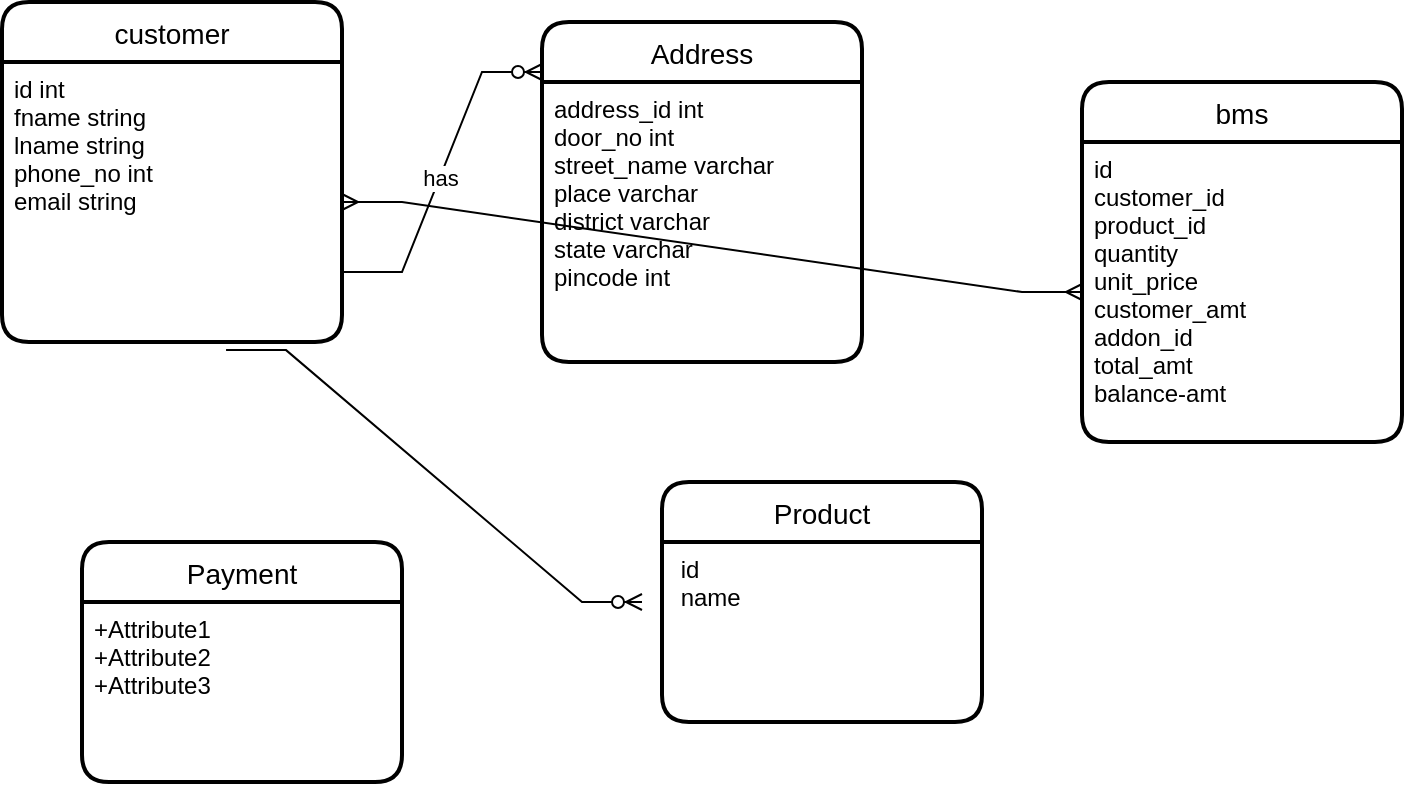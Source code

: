 <mxfile version="16.2.6" type="device"><diagram id="l6ZIJPibJRubBtMbtgLE" name="Page-1"><mxGraphModel dx="1102" dy="614" grid="1" gridSize="10" guides="1" tooltips="1" connect="1" arrows="1" fold="1" page="1" pageScale="1" pageWidth="850" pageHeight="1100" math="0" shadow="0"><root><mxCell id="0"/><mxCell id="1" parent="0"/><mxCell id="MA23a056DPqpcluLUV0x-16" value="customer" style="swimlane;childLayout=stackLayout;horizontal=1;startSize=30;horizontalStack=0;rounded=1;fontSize=14;fontStyle=0;strokeWidth=2;resizeParent=0;resizeLast=1;shadow=0;dashed=0;align=center;" parent="1" vertex="1"><mxGeometry x="10" y="20" width="170" height="170" as="geometry"/></mxCell><mxCell id="MA23a056DPqpcluLUV0x-17" value="id int&#10;fname string&#10;lname string&#10;phone_no int&#10;email string&#10;" style="align=left;strokeColor=none;fillColor=none;spacingLeft=4;fontSize=12;verticalAlign=top;resizable=0;rotatable=0;part=1;" parent="MA23a056DPqpcluLUV0x-16" vertex="1"><mxGeometry y="30" width="170" height="140" as="geometry"/></mxCell><mxCell id="MA23a056DPqpcluLUV0x-19" value="Address" style="swimlane;childLayout=stackLayout;horizontal=1;startSize=30;horizontalStack=0;rounded=1;fontSize=14;fontStyle=0;strokeWidth=2;resizeParent=0;resizeLast=1;shadow=0;dashed=0;align=center;" parent="1" vertex="1"><mxGeometry x="280" y="30" width="160" height="170" as="geometry"/></mxCell><mxCell id="MA23a056DPqpcluLUV0x-20" value="address_id int&#10;door_no int&#10;street_name varchar&#10;place varchar&#10;district varchar&#10;state varchar&#10;pincode int" style="align=left;strokeColor=none;fillColor=none;spacingLeft=4;fontSize=12;verticalAlign=top;resizable=0;rotatable=0;part=1;" parent="MA23a056DPqpcluLUV0x-19" vertex="1"><mxGeometry y="30" width="160" height="140" as="geometry"/></mxCell><mxCell id="MA23a056DPqpcluLUV0x-22" value="" style="edgeStyle=entityRelationEdgeStyle;fontSize=12;html=1;endArrow=ERzeroToMany;endFill=1;rounded=0;" parent="1" edge="1"><mxGeometry width="100" height="100" relative="1" as="geometry"><mxPoint x="180" y="155" as="sourcePoint"/><mxPoint x="280" y="55" as="targetPoint"/></mxGeometry></mxCell><mxCell id="MA23a056DPqpcluLUV0x-24" value="has" style="edgeLabel;html=1;align=center;verticalAlign=middle;resizable=0;points=[];" parent="MA23a056DPqpcluLUV0x-22" vertex="1" connectable="0"><mxGeometry x="-0.053" relative="1" as="geometry"><mxPoint y="-1" as="offset"/></mxGeometry></mxCell><mxCell id="MA23a056DPqpcluLUV0x-25" value="Product" style="swimlane;childLayout=stackLayout;horizontal=1;startSize=30;horizontalStack=0;rounded=1;fontSize=14;fontStyle=0;strokeWidth=2;resizeParent=0;resizeLast=1;shadow=0;dashed=0;align=center;" parent="1" vertex="1"><mxGeometry x="340" y="260" width="160" height="120" as="geometry"/></mxCell><mxCell id="MA23a056DPqpcluLUV0x-26" value=" id&#10; name&#10; " style="align=left;strokeColor=none;fillColor=none;spacingLeft=4;fontSize=12;verticalAlign=top;resizable=0;rotatable=0;part=1;" parent="MA23a056DPqpcluLUV0x-25" vertex="1"><mxGeometry y="30" width="160" height="90" as="geometry"/></mxCell><mxCell id="MA23a056DPqpcluLUV0x-27" value="" style="edgeStyle=entityRelationEdgeStyle;fontSize=12;html=1;endArrow=ERzeroToMany;endFill=1;rounded=0;exitX=0.659;exitY=1.029;exitDx=0;exitDy=0;exitPerimeter=0;" parent="1" source="MA23a056DPqpcluLUV0x-17" edge="1"><mxGeometry width="100" height="100" relative="1" as="geometry"><mxPoint x="140" y="310" as="sourcePoint"/><mxPoint x="330" y="320" as="targetPoint"/></mxGeometry></mxCell><mxCell id="MA23a056DPqpcluLUV0x-28" value="Payment" style="swimlane;childLayout=stackLayout;horizontal=1;startSize=30;horizontalStack=0;rounded=1;fontSize=14;fontStyle=0;strokeWidth=2;resizeParent=0;resizeLast=1;shadow=0;dashed=0;align=center;" parent="1" vertex="1"><mxGeometry x="50" y="290" width="160" height="120" as="geometry"/></mxCell><mxCell id="MA23a056DPqpcluLUV0x-29" value="+Attribute1&#10;+Attribute2&#10;+Attribute3" style="align=left;strokeColor=none;fillColor=none;spacingLeft=4;fontSize=12;verticalAlign=top;resizable=0;rotatable=0;part=1;" parent="MA23a056DPqpcluLUV0x-28" vertex="1"><mxGeometry y="30" width="160" height="90" as="geometry"/></mxCell><mxCell id="KHselso6oQaRnx_Chv5M-2" value="bms" style="swimlane;childLayout=stackLayout;horizontal=1;startSize=30;horizontalStack=0;rounded=1;fontSize=14;fontStyle=0;strokeWidth=2;resizeParent=0;resizeLast=1;shadow=0;dashed=0;align=center;" vertex="1" parent="1"><mxGeometry x="550" y="60" width="160" height="180" as="geometry"/></mxCell><mxCell id="KHselso6oQaRnx_Chv5M-3" value="id&#10;customer_id&#10;product_id&#10;quantity&#10;unit_price&#10;customer_amt&#10;addon_id&#10;total_amt&#10;balance-amt" style="align=left;strokeColor=none;fillColor=none;spacingLeft=4;fontSize=12;verticalAlign=top;resizable=0;rotatable=0;part=1;" vertex="1" parent="KHselso6oQaRnx_Chv5M-2"><mxGeometry y="30" width="160" height="150" as="geometry"/></mxCell><mxCell id="KHselso6oQaRnx_Chv5M-8" value="" style="edgeStyle=entityRelationEdgeStyle;fontSize=12;html=1;endArrow=ERmany;startArrow=ERmany;rounded=0;" edge="1" parent="1" source="KHselso6oQaRnx_Chv5M-3" target="MA23a056DPqpcluLUV0x-17"><mxGeometry width="100" height="100" relative="1" as="geometry"><mxPoint x="-70" y="320" as="sourcePoint"/><mxPoint x="30" y="220" as="targetPoint"/></mxGeometry></mxCell></root></mxGraphModel></diagram></mxfile>